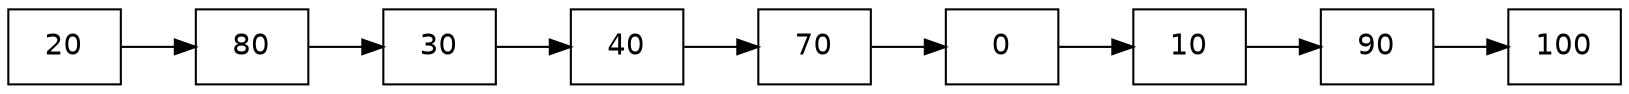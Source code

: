 digraph structs {
	node [fontname=Helvetica shape=record]
	rankdir=LR
	10 [label=20]
	9 [label=80]
	10 -> 9
	9 [label=80]
	8 [label=30]
	9 -> 8
	8 [label=30]
	7 [label=40]
	8 -> 7
	7 [label=40]
	6 [label=70]
	7 -> 6
	6 [label=70]
	5 [label=0]
	6 -> 5
	5 [label=0]
	4 [label=10]
	5 -> 4
	4 [label=10]
	3 [label=90]
	4 -> 3
	3 [label=90]
	2 [label=100]
	3 -> 2
}
